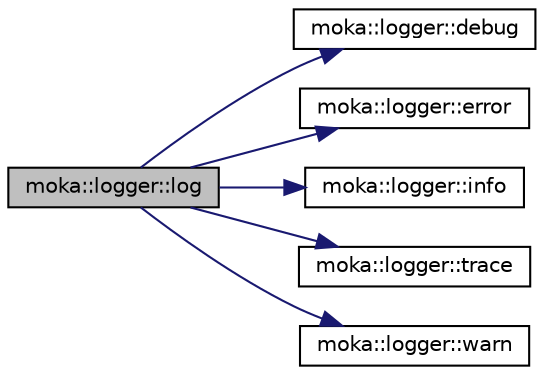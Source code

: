 digraph "moka::logger::log"
{
 // LATEX_PDF_SIZE
  edge [fontname="Helvetica",fontsize="10",labelfontname="Helvetica",labelfontsize="10"];
  node [fontname="Helvetica",fontsize="10",shape=record];
  rankdir="LR";
  Node11 [label="moka::logger::log",height=0.2,width=0.4,color="black", fillcolor="grey75", style="filled", fontcolor="black",tooltip="Write some information to the log."];
  Node11 -> Node12 [color="midnightblue",fontsize="10",style="solid",fontname="Helvetica"];
  Node12 [label="moka::logger::debug",height=0.2,width=0.4,color="black", fillcolor="white", style="filled",URL="$classmoka_1_1logger.html#ac8902f1eb4c4d77aad419dd765ccbac6",tooltip="Write some debug-level information to the log."];
  Node11 -> Node13 [color="midnightblue",fontsize="10",style="solid",fontname="Helvetica"];
  Node13 [label="moka::logger::error",height=0.2,width=0.4,color="black", fillcolor="white", style="filled",URL="$classmoka_1_1logger.html#a11b70dc17024e339eb34ee5cd9c87e53",tooltip="Write some error-level information to the log."];
  Node11 -> Node14 [color="midnightblue",fontsize="10",style="solid",fontname="Helvetica"];
  Node14 [label="moka::logger::info",height=0.2,width=0.4,color="black", fillcolor="white", style="filled",URL="$classmoka_1_1logger.html#ab2b824435132d3e2231e6b54b5dc78fe",tooltip="Write some info-level information to the log."];
  Node11 -> Node15 [color="midnightblue",fontsize="10",style="solid",fontname="Helvetica"];
  Node15 [label="moka::logger::trace",height=0.2,width=0.4,color="black", fillcolor="white", style="filled",URL="$classmoka_1_1logger.html#abf4c4a0e30d47e947737273084c4d531",tooltip="Write some trace-level information to the log."];
  Node11 -> Node16 [color="midnightblue",fontsize="10",style="solid",fontname="Helvetica"];
  Node16 [label="moka::logger::warn",height=0.2,width=0.4,color="black", fillcolor="white", style="filled",URL="$classmoka_1_1logger.html#a6e1a76b91ec700ab2305e22ea96fe621",tooltip="Write some warn-level information to the log."];
}
